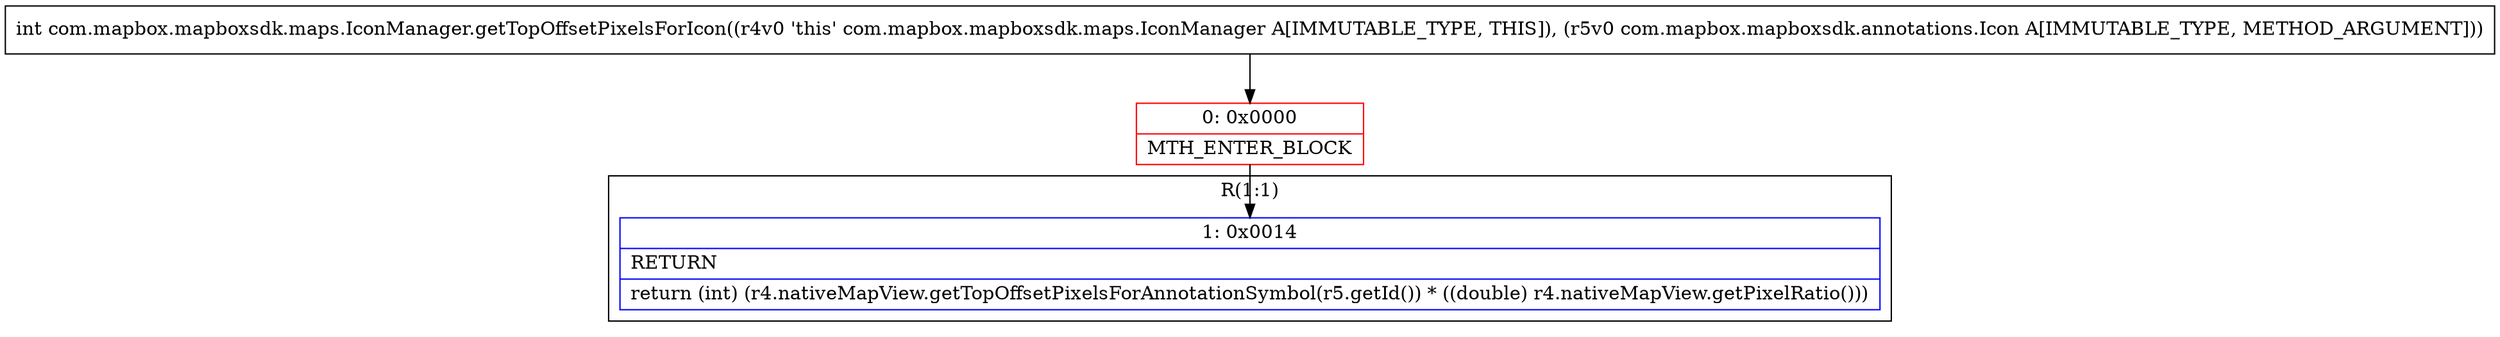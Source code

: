 digraph "CFG forcom.mapbox.mapboxsdk.maps.IconManager.getTopOffsetPixelsForIcon(Lcom\/mapbox\/mapboxsdk\/annotations\/Icon;)I" {
subgraph cluster_Region_349429837 {
label = "R(1:1)";
node [shape=record,color=blue];
Node_1 [shape=record,label="{1\:\ 0x0014|RETURN\l|return (int) (r4.nativeMapView.getTopOffsetPixelsForAnnotationSymbol(r5.getId()) * ((double) r4.nativeMapView.getPixelRatio()))\l}"];
}
Node_0 [shape=record,color=red,label="{0\:\ 0x0000|MTH_ENTER_BLOCK\l}"];
MethodNode[shape=record,label="{int com.mapbox.mapboxsdk.maps.IconManager.getTopOffsetPixelsForIcon((r4v0 'this' com.mapbox.mapboxsdk.maps.IconManager A[IMMUTABLE_TYPE, THIS]), (r5v0 com.mapbox.mapboxsdk.annotations.Icon A[IMMUTABLE_TYPE, METHOD_ARGUMENT])) }"];
MethodNode -> Node_0;
Node_0 -> Node_1;
}

